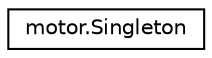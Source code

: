 digraph "Gráfico de Hierarquia de Classes"
{
  edge [fontname="Helvetica",fontsize="10",labelfontname="Helvetica",labelfontsize="10"];
  node [fontname="Helvetica",fontsize="10",shape=record];
  rankdir="LR";
  Node1 [label="motor.Singleton",height=0.2,width=0.4,color="black", fillcolor="white", style="filled",URL="$classmotor_1_1Singleton.html",tooltip="Decorador para criação de Slingletons. "];
}
